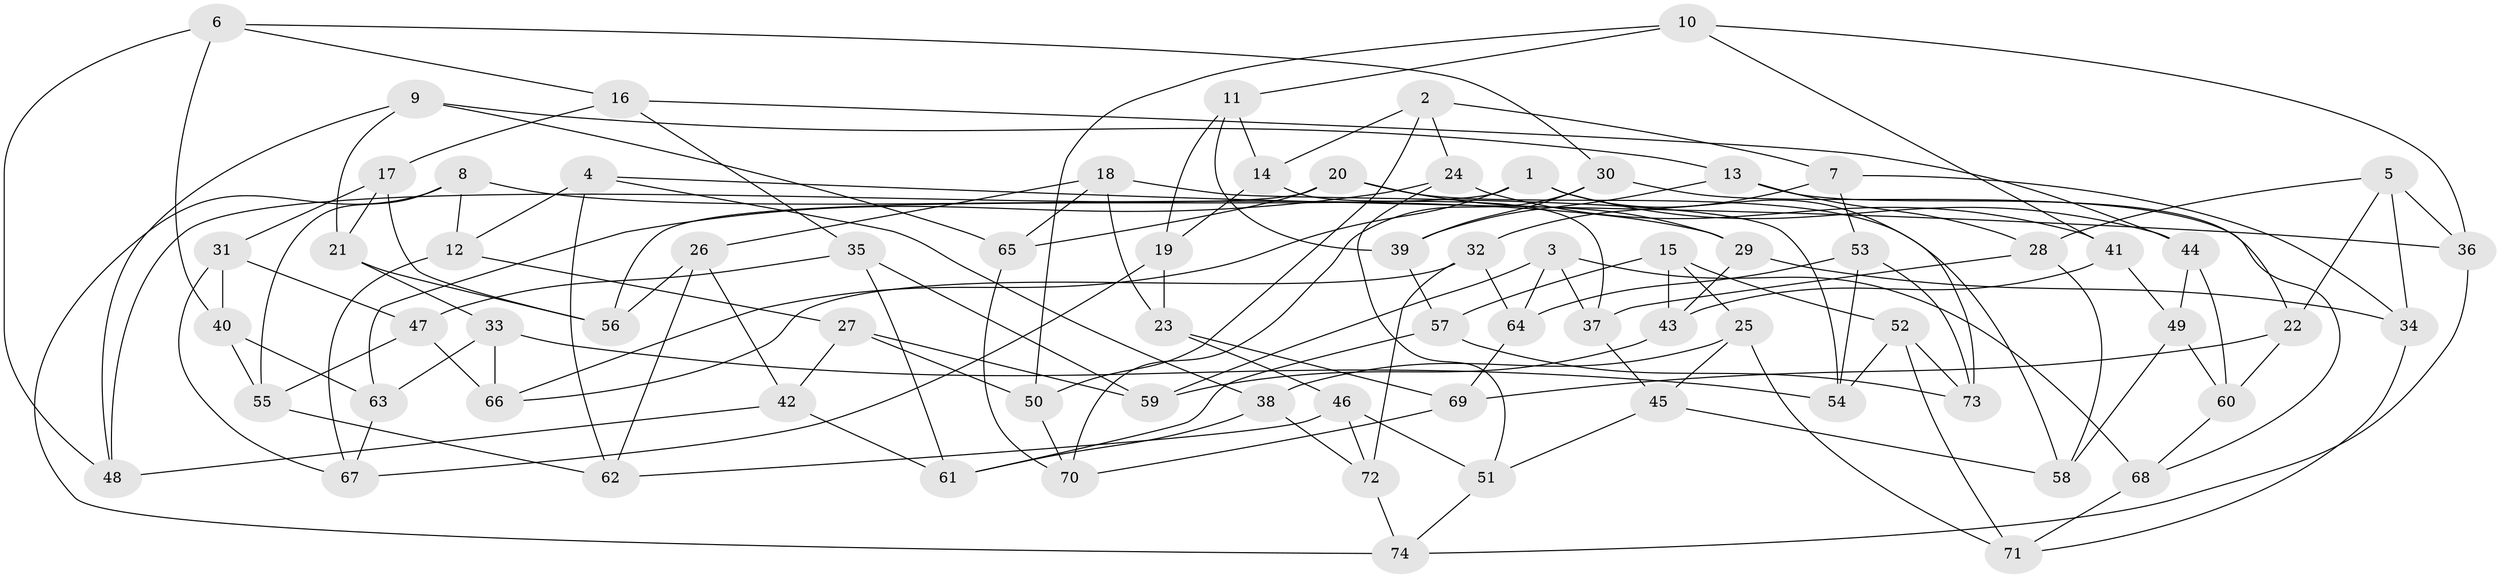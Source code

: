 // Generated by graph-tools (version 1.1) at 2025/26/03/09/25 03:26:58]
// undirected, 74 vertices, 148 edges
graph export_dot {
graph [start="1"]
  node [color=gray90,style=filled];
  1;
  2;
  3;
  4;
  5;
  6;
  7;
  8;
  9;
  10;
  11;
  12;
  13;
  14;
  15;
  16;
  17;
  18;
  19;
  20;
  21;
  22;
  23;
  24;
  25;
  26;
  27;
  28;
  29;
  30;
  31;
  32;
  33;
  34;
  35;
  36;
  37;
  38;
  39;
  40;
  41;
  42;
  43;
  44;
  45;
  46;
  47;
  48;
  49;
  50;
  51;
  52;
  53;
  54;
  55;
  56;
  57;
  58;
  59;
  60;
  61;
  62;
  63;
  64;
  65;
  66;
  67;
  68;
  69;
  70;
  71;
  72;
  73;
  74;
  1 -- 66;
  1 -- 73;
  1 -- 44;
  1 -- 56;
  2 -- 50;
  2 -- 14;
  2 -- 24;
  2 -- 7;
  3 -- 64;
  3 -- 68;
  3 -- 59;
  3 -- 37;
  4 -- 62;
  4 -- 12;
  4 -- 38;
  4 -- 36;
  5 -- 28;
  5 -- 36;
  5 -- 34;
  5 -- 22;
  6 -- 16;
  6 -- 48;
  6 -- 40;
  6 -- 30;
  7 -- 32;
  7 -- 34;
  7 -- 53;
  8 -- 74;
  8 -- 29;
  8 -- 12;
  8 -- 55;
  9 -- 48;
  9 -- 21;
  9 -- 65;
  9 -- 13;
  10 -- 11;
  10 -- 36;
  10 -- 41;
  10 -- 50;
  11 -- 19;
  11 -- 39;
  11 -- 14;
  12 -- 27;
  12 -- 67;
  13 -- 22;
  13 -- 39;
  13 -- 28;
  14 -- 37;
  14 -- 19;
  15 -- 25;
  15 -- 57;
  15 -- 43;
  15 -- 52;
  16 -- 35;
  16 -- 44;
  16 -- 17;
  17 -- 56;
  17 -- 31;
  17 -- 21;
  18 -- 65;
  18 -- 54;
  18 -- 26;
  18 -- 23;
  19 -- 23;
  19 -- 67;
  20 -- 58;
  20 -- 29;
  20 -- 48;
  20 -- 65;
  21 -- 33;
  21 -- 56;
  22 -- 69;
  22 -- 60;
  23 -- 69;
  23 -- 46;
  24 -- 51;
  24 -- 41;
  24 -- 63;
  25 -- 45;
  25 -- 71;
  25 -- 38;
  26 -- 56;
  26 -- 42;
  26 -- 62;
  27 -- 42;
  27 -- 50;
  27 -- 59;
  28 -- 37;
  28 -- 58;
  29 -- 43;
  29 -- 34;
  30 -- 70;
  30 -- 39;
  30 -- 68;
  31 -- 67;
  31 -- 40;
  31 -- 47;
  32 -- 64;
  32 -- 72;
  32 -- 66;
  33 -- 63;
  33 -- 66;
  33 -- 54;
  34 -- 71;
  35 -- 59;
  35 -- 47;
  35 -- 61;
  36 -- 74;
  37 -- 45;
  38 -- 72;
  38 -- 61;
  39 -- 57;
  40 -- 63;
  40 -- 55;
  41 -- 43;
  41 -- 49;
  42 -- 61;
  42 -- 48;
  43 -- 59;
  44 -- 49;
  44 -- 60;
  45 -- 58;
  45 -- 51;
  46 -- 72;
  46 -- 51;
  46 -- 62;
  47 -- 66;
  47 -- 55;
  49 -- 60;
  49 -- 58;
  50 -- 70;
  51 -- 74;
  52 -- 73;
  52 -- 71;
  52 -- 54;
  53 -- 64;
  53 -- 54;
  53 -- 73;
  55 -- 62;
  57 -- 61;
  57 -- 73;
  60 -- 68;
  63 -- 67;
  64 -- 69;
  65 -- 70;
  68 -- 71;
  69 -- 70;
  72 -- 74;
}
